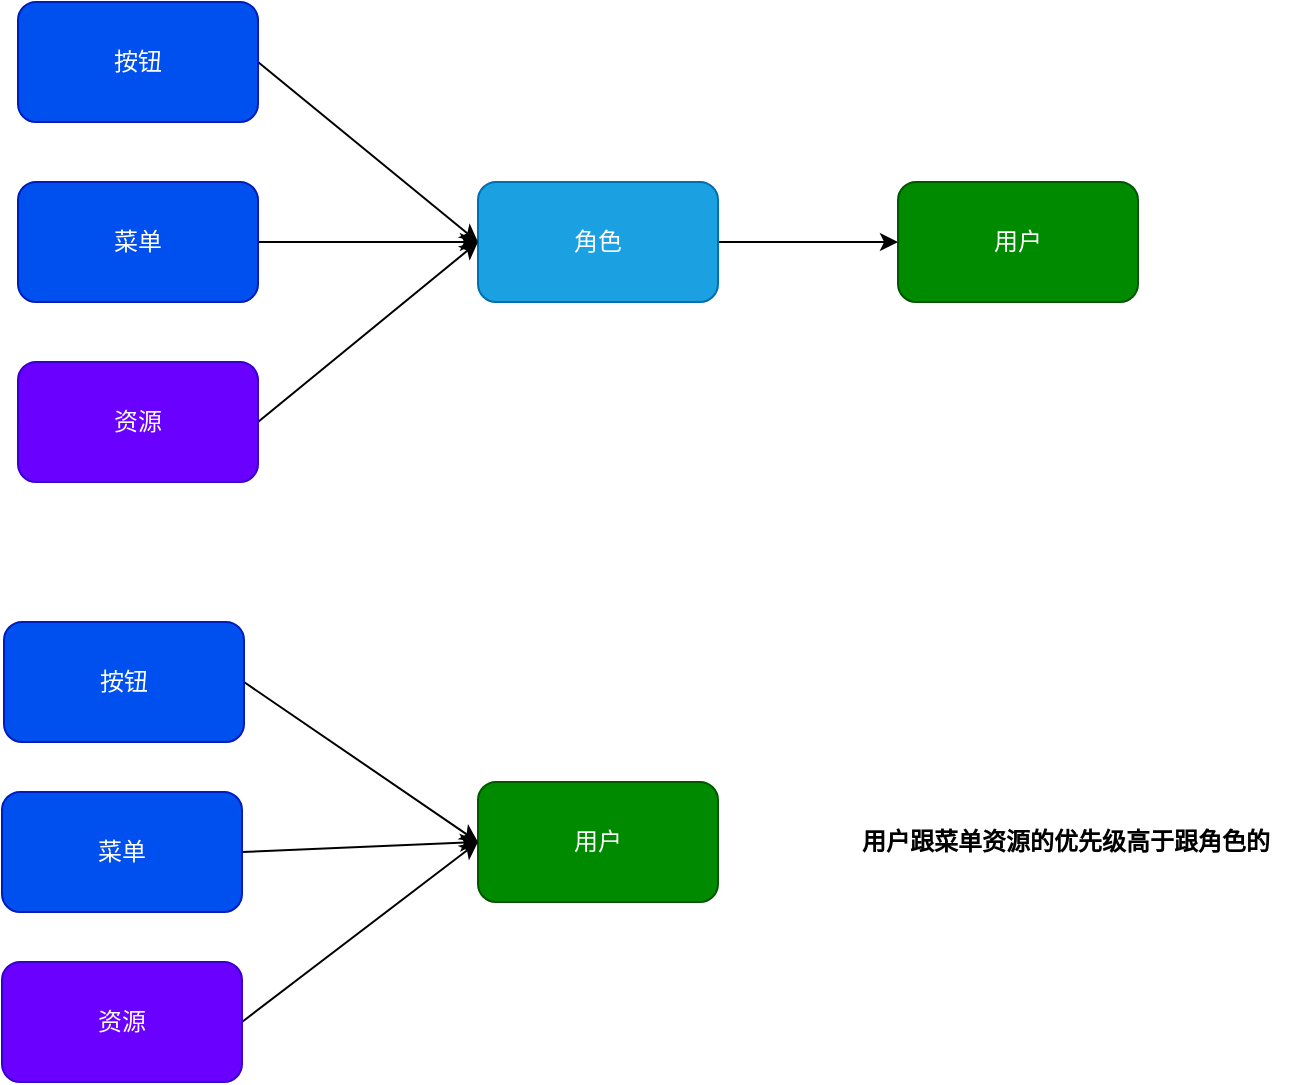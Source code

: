 <mxfile version="19.0.2" type="github">
  <diagram id="C5RBs43oDa-KdzZeNtuy" name="Page-1">
    <mxGraphModel dx="1422" dy="762" grid="1" gridSize="10" guides="1" tooltips="1" connect="1" arrows="1" fold="1" page="1" pageScale="1" pageWidth="827" pageHeight="1169" math="0" shadow="0">
      <root>
        <mxCell id="WIyWlLk6GJQsqaUBKTNV-0" />
        <mxCell id="WIyWlLk6GJQsqaUBKTNV-1" parent="WIyWlLk6GJQsqaUBKTNV-0" />
        <mxCell id="OxforUH-l-UFN7FWd_1f-5" style="rounded=0;orthogonalLoop=1;jettySize=auto;html=1;exitX=1;exitY=0.5;exitDx=0;exitDy=0;entryX=0;entryY=0.5;entryDx=0;entryDy=0;" edge="1" parent="WIyWlLk6GJQsqaUBKTNV-1" source="OxforUH-l-UFN7FWd_1f-0" target="OxforUH-l-UFN7FWd_1f-2">
          <mxGeometry relative="1" as="geometry" />
        </mxCell>
        <mxCell id="OxforUH-l-UFN7FWd_1f-0" value="菜单" style="rounded=1;whiteSpace=wrap;html=1;fillColor=#0050ef;fontColor=#ffffff;strokeColor=#001DBC;" vertex="1" parent="WIyWlLk6GJQsqaUBKTNV-1">
          <mxGeometry x="160" y="110" width="120" height="60" as="geometry" />
        </mxCell>
        <mxCell id="OxforUH-l-UFN7FWd_1f-1" value="用户" style="rounded=1;whiteSpace=wrap;html=1;fillColor=#008a00;fontColor=#ffffff;strokeColor=#005700;" vertex="1" parent="WIyWlLk6GJQsqaUBKTNV-1">
          <mxGeometry x="600" y="110" width="120" height="60" as="geometry" />
        </mxCell>
        <mxCell id="OxforUH-l-UFN7FWd_1f-7" style="edgeStyle=none;rounded=0;orthogonalLoop=1;jettySize=auto;html=1;exitX=1;exitY=0.5;exitDx=0;exitDy=0;entryX=0;entryY=0.5;entryDx=0;entryDy=0;" edge="1" parent="WIyWlLk6GJQsqaUBKTNV-1" source="OxforUH-l-UFN7FWd_1f-2" target="OxforUH-l-UFN7FWd_1f-1">
          <mxGeometry relative="1" as="geometry" />
        </mxCell>
        <mxCell id="OxforUH-l-UFN7FWd_1f-2" value="角色" style="rounded=1;whiteSpace=wrap;html=1;fillColor=#1ba1e2;fontColor=#ffffff;strokeColor=#006EAF;" vertex="1" parent="WIyWlLk6GJQsqaUBKTNV-1">
          <mxGeometry x="390" y="110" width="120" height="60" as="geometry" />
        </mxCell>
        <mxCell id="OxforUH-l-UFN7FWd_1f-6" style="edgeStyle=none;rounded=0;orthogonalLoop=1;jettySize=auto;html=1;exitX=1;exitY=0.5;exitDx=0;exitDy=0;entryX=0;entryY=0.5;entryDx=0;entryDy=0;" edge="1" parent="WIyWlLk6GJQsqaUBKTNV-1" source="OxforUH-l-UFN7FWd_1f-3" target="OxforUH-l-UFN7FWd_1f-2">
          <mxGeometry relative="1" as="geometry">
            <mxPoint x="380" y="180" as="targetPoint" />
          </mxGeometry>
        </mxCell>
        <mxCell id="OxforUH-l-UFN7FWd_1f-3" value="资源" style="rounded=1;whiteSpace=wrap;html=1;fillColor=#6a00ff;fontColor=#ffffff;strokeColor=#3700CC;" vertex="1" parent="WIyWlLk6GJQsqaUBKTNV-1">
          <mxGeometry x="160" y="200" width="120" height="60" as="geometry" />
        </mxCell>
        <mxCell id="OxforUH-l-UFN7FWd_1f-8" style="edgeStyle=none;rounded=0;orthogonalLoop=1;jettySize=auto;html=1;exitX=1;exitY=0.5;exitDx=0;exitDy=0;entryX=0;entryY=0.5;entryDx=0;entryDy=0;" edge="1" source="OxforUH-l-UFN7FWd_1f-9" target="OxforUH-l-UFN7FWd_1f-12" parent="WIyWlLk6GJQsqaUBKTNV-1">
          <mxGeometry relative="1" as="geometry" />
        </mxCell>
        <mxCell id="OxforUH-l-UFN7FWd_1f-9" value="菜单" style="rounded=1;whiteSpace=wrap;html=1;fillColor=#0050ef;fontColor=#ffffff;strokeColor=#001DBC;" vertex="1" parent="WIyWlLk6GJQsqaUBKTNV-1">
          <mxGeometry x="152" y="415" width="120" height="60" as="geometry" />
        </mxCell>
        <mxCell id="OxforUH-l-UFN7FWd_1f-12" value="用户" style="rounded=1;whiteSpace=wrap;html=1;fillColor=#008a00;fontColor=#ffffff;strokeColor=#005700;" vertex="1" parent="WIyWlLk6GJQsqaUBKTNV-1">
          <mxGeometry x="390" y="410" width="120" height="60" as="geometry" />
        </mxCell>
        <mxCell id="OxforUH-l-UFN7FWd_1f-13" style="edgeStyle=none;rounded=0;orthogonalLoop=1;jettySize=auto;html=1;exitX=1;exitY=0.5;exitDx=0;exitDy=0;entryX=0;entryY=0.5;entryDx=0;entryDy=0;" edge="1" source="OxforUH-l-UFN7FWd_1f-14" parent="WIyWlLk6GJQsqaUBKTNV-1" target="OxforUH-l-UFN7FWd_1f-12">
          <mxGeometry relative="1" as="geometry">
            <mxPoint x="380" y="445" as="targetPoint" />
          </mxGeometry>
        </mxCell>
        <mxCell id="OxforUH-l-UFN7FWd_1f-14" value="资源" style="rounded=1;whiteSpace=wrap;html=1;fillColor=#6a00ff;fontColor=#ffffff;strokeColor=#3700CC;" vertex="1" parent="WIyWlLk6GJQsqaUBKTNV-1">
          <mxGeometry x="152" y="500" width="120" height="60" as="geometry" />
        </mxCell>
        <mxCell id="OxforUH-l-UFN7FWd_1f-15" value="&lt;b&gt;用户跟菜单资源的优先级高于跟角色的&lt;/b&gt;" style="text;html=1;align=left;verticalAlign=middle;resizable=0;points=[];autosize=1;strokeColor=none;fillColor=none;" vertex="1" parent="WIyWlLk6GJQsqaUBKTNV-1">
          <mxGeometry x="580" y="430" width="220" height="20" as="geometry" />
        </mxCell>
        <mxCell id="OxforUH-l-UFN7FWd_1f-17" style="edgeStyle=none;rounded=0;orthogonalLoop=1;jettySize=auto;html=1;exitX=1;exitY=0.5;exitDx=0;exitDy=0;entryX=0;entryY=0.5;entryDx=0;entryDy=0;" edge="1" parent="WIyWlLk6GJQsqaUBKTNV-1" source="OxforUH-l-UFN7FWd_1f-16" target="OxforUH-l-UFN7FWd_1f-2">
          <mxGeometry relative="1" as="geometry">
            <mxPoint x="380" y="180" as="targetPoint" />
          </mxGeometry>
        </mxCell>
        <mxCell id="OxforUH-l-UFN7FWd_1f-16" value="按钮" style="rounded=1;whiteSpace=wrap;html=1;fillColor=#0050ef;fontColor=#ffffff;strokeColor=#001DBC;" vertex="1" parent="WIyWlLk6GJQsqaUBKTNV-1">
          <mxGeometry x="160" y="20" width="120" height="60" as="geometry" />
        </mxCell>
        <mxCell id="OxforUH-l-UFN7FWd_1f-21" style="edgeStyle=none;rounded=0;orthogonalLoop=1;jettySize=auto;html=1;exitX=1;exitY=0.5;exitDx=0;exitDy=0;entryX=0;entryY=0.5;entryDx=0;entryDy=0;" edge="1" parent="WIyWlLk6GJQsqaUBKTNV-1" source="OxforUH-l-UFN7FWd_1f-20" target="OxforUH-l-UFN7FWd_1f-12">
          <mxGeometry relative="1" as="geometry" />
        </mxCell>
        <mxCell id="OxforUH-l-UFN7FWd_1f-20" value="按钮" style="rounded=1;whiteSpace=wrap;html=1;fillColor=#0050ef;fontColor=#ffffff;strokeColor=#001DBC;" vertex="1" parent="WIyWlLk6GJQsqaUBKTNV-1">
          <mxGeometry x="153" y="330" width="120" height="60" as="geometry" />
        </mxCell>
      </root>
    </mxGraphModel>
  </diagram>
</mxfile>
